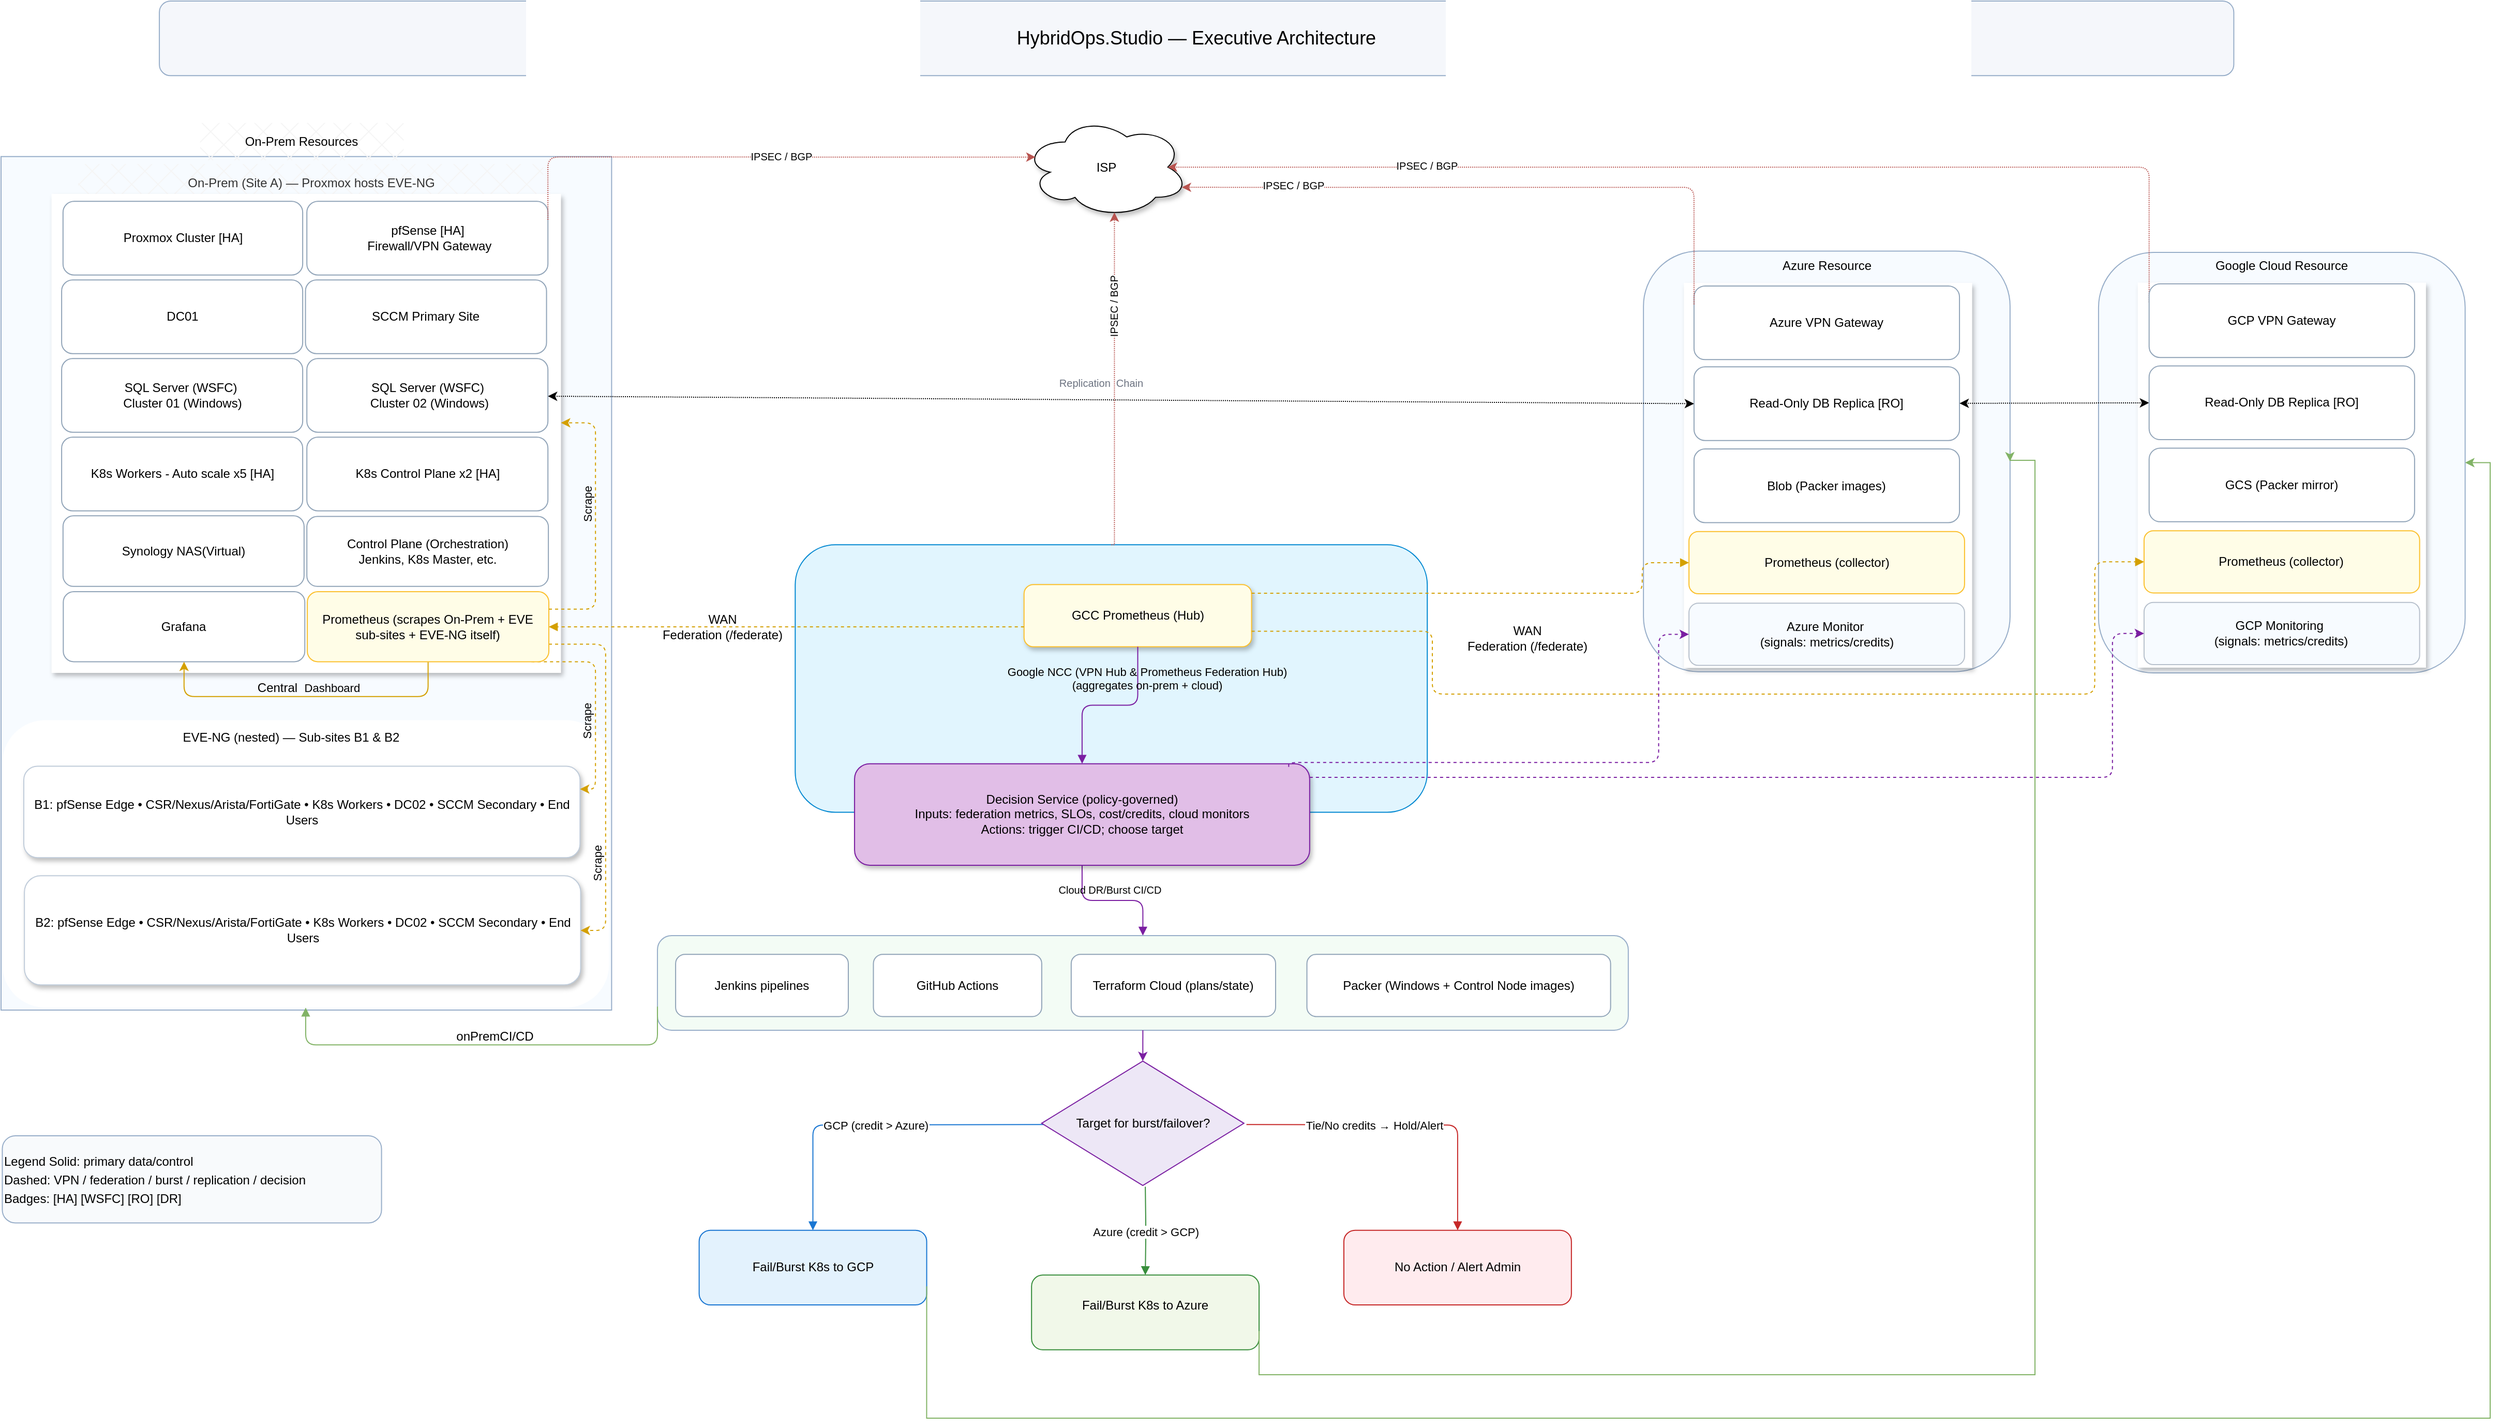<mxfile version="28.2.4">
  <diagram id="WM1Isu5-LlvG-FXGeM5Y" name="Page-6">
    <mxGraphModel dx="2993" dy="2289" grid="0" gridSize="10" guides="1" tooltips="1" connect="1" arrows="1" fold="1" page="1" pageScale="1" pageWidth="850" pageHeight="1100" math="0" shadow="0">
      <root>
        <mxCell id="0" />
        <mxCell id="1" parent="0" />
        <mxCell id="aBWVIliVSUrRq5Qv-qaU-1" value="" style="group" vertex="1" connectable="0" parent="1">
          <mxGeometry x="-775" y="-737" width="2406.25" height="1370" as="geometry" />
        </mxCell>
        <mxCell id="aBWVIliVSUrRq5Qv-qaU-2" value="" style="rounded=1;whiteSpace=wrap;html=1;align=left;verticalAlign=top;spacingTop=28;fontSize=12;strokeColor=#98aec9;fillColor=#f7fbff;" vertex="1" parent="aBWVIliVSUrRq5Qv-qaU-1">
          <mxGeometry x="2027.457" y="242.968" width="354.354" height="406.55" as="geometry" />
        </mxCell>
        <mxCell id="aBWVIliVSUrRq5Qv-qaU-3" value="" style="whiteSpace=wrap;html=1;strokeColor=none;shadow=1;" vertex="1" parent="aBWVIliVSUrRq5Qv-qaU-1">
          <mxGeometry x="2065.337" y="272.22" width="278.596" height="372.209" as="geometry" />
        </mxCell>
        <mxCell id="aBWVIliVSUrRq5Qv-qaU-4" value="" style="rounded=1;whiteSpace=wrap;html=1;align=left;verticalAlign=top;spacingTop=28;fontSize=12;strokeColor=#98aec9;fillColor=#f7fbff;" vertex="1" parent="aBWVIliVSUrRq5Qv-qaU-1">
          <mxGeometry x="1587.569" y="241.765" width="354.354" height="406.55" as="geometry" />
        </mxCell>
        <mxCell id="aBWVIliVSUrRq5Qv-qaU-5" value="" style="whiteSpace=wrap;html=1;strokeColor=none;shadow=1;" vertex="1" parent="aBWVIliVSUrRq5Qv-qaU-1">
          <mxGeometry x="1626.67" y="272.496" width="278.596" height="372.209" as="geometry" />
        </mxCell>
        <mxCell id="aBWVIliVSUrRq5Qv-qaU-6" value="" style="whiteSpace=wrap;html=1;strokeColor=#98AEC9;rounded=0;glass=0;shadow=0;gradientColor=none;fillColor=#F7FBFF;" vertex="1" parent="aBWVIliVSUrRq5Qv-qaU-1">
          <mxGeometry y="150.351" width="590.183" height="825.127" as="geometry" />
        </mxCell>
        <mxCell id="aBWVIliVSUrRq5Qv-qaU-7" value="&lt;div&gt;&lt;br&gt;&lt;/div&gt;" style="rounded=1;whiteSpace=wrap;html=1;align=left;verticalAlign=top;spacingTop=24;fontSize=12;strokeColor=none;fillColor=#ffffff;" vertex="1" parent="aBWVIliVSUrRq5Qv-qaU-1">
          <mxGeometry x="1.222" y="695.224" width="586.518" height="277.849" as="geometry" />
        </mxCell>
        <mxCell id="aBWVIliVSUrRq5Qv-qaU-8" value="HybridOps.Studio — Executive Architecture" style="rounded=1;whiteSpace=wrap;html=1;fontSize=18;strokeColor=#98aec9;fillColor=#f5f7fb;" vertex="1" parent="aBWVIliVSUrRq5Qv-qaU-1">
          <mxGeometry x="153.044" width="2005.157" height="72.169" as="geometry" />
        </mxCell>
        <mxCell id="aBWVIliVSUrRq5Qv-qaU-9" value="&lt;span style=&quot;text-align: left;&quot;&gt;On-Prem (Site A) — Proxmox hosts EVE‑NG&lt;/span&gt;" style="text;align=center;html=1;verticalAlign=middle;whiteSpace=wrap;rounded=0;glass=0;fillStyle=cross-hatch;fillColor=#f5f5f5;fontColor=#333333;strokeColor=none;" vertex="1" parent="aBWVIliVSUrRq5Qv-qaU-1">
          <mxGeometry x="74.537" y="157.568" width="449.664" height="36.084" as="geometry" />
        </mxCell>
        <mxCell id="aBWVIliVSUrRq5Qv-qaU-10" value="" style="group" vertex="1" connectable="0" parent="aBWVIliVSUrRq5Qv-qaU-1">
          <mxGeometry x="47.579" y="193.652" width="655.02" height="863.617" as="geometry" />
        </mxCell>
        <mxCell id="aBWVIliVSUrRq5Qv-qaU-11" value="" style="whiteSpace=wrap;html=1;strokeColor=none;fillColor=default;rounded=0;gradientColor=none;glass=0;shadow=1;" vertex="1" parent="aBWVIliVSUrRq5Qv-qaU-10">
          <mxGeometry x="1.222" y="-7.217" width="492.43" height="463.082" as="geometry" />
        </mxCell>
        <mxCell id="aBWVIliVSUrRq5Qv-qaU-12" value="Proxmox Cluster [HA]" style="rounded=1;whiteSpace=wrap;html=1;fontSize=12;strokeColor=#91a4b8;" vertex="1" parent="aBWVIliVSUrRq5Qv-qaU-10">
          <mxGeometry x="12.341" width="231.659" height="71.245" as="geometry" />
        </mxCell>
        <mxCell id="aBWVIliVSUrRq5Qv-qaU-13" value="pfSense [HA]&lt;div&gt;&lt;span style=&quot;text-wrap-mode: nowrap;&quot;&gt;&amp;nbsp;Firewall/VPN Gateway&lt;/span&gt;&lt;/div&gt;" style="rounded=1;whiteSpace=wrap;html=1;fontSize=12;strokeColor=#91a4b8;" vertex="1" parent="aBWVIliVSUrRq5Qv-qaU-10">
          <mxGeometry x="248.034" width="233.004" height="71.245" as="geometry" />
        </mxCell>
        <mxCell id="aBWVIliVSUrRq5Qv-qaU-14" value="K8s Control Plane x2 [HA]" style="rounded=1;whiteSpace=wrap;html=1;fontSize=12;strokeColor=#91a4b8;" vertex="1" parent="aBWVIliVSUrRq5Qv-qaU-10">
          <mxGeometry x="248.034" y="227.999" width="233.004" height="71.245" as="geometry" />
        </mxCell>
        <mxCell id="aBWVIliVSUrRq5Qv-qaU-15" value="K8s Workers - Auto scale x5 [HA]" style="rounded=1;whiteSpace=wrap;html=1;fontSize=12;strokeColor=#91a4b8;" vertex="1" parent="aBWVIliVSUrRq5Qv-qaU-10">
          <mxGeometry x="10.997" y="227.999" width="233.004" height="71.245" as="geometry" />
        </mxCell>
        <mxCell id="aBWVIliVSUrRq5Qv-qaU-16" value="SCCM Primary Site" style="rounded=1;whiteSpace=wrap;html=1;fontSize=12;strokeColor=#91a4b8;" vertex="1" parent="aBWVIliVSUrRq5Qv-qaU-10">
          <mxGeometry x="246.689" y="75.994" width="233.004" height="71.245" as="geometry" />
        </mxCell>
        <mxCell id="aBWVIliVSUrRq5Qv-qaU-17" value="SQL Server (WSFC)&amp;nbsp;&lt;div&gt;&lt;span style=&quot;background-color: transparent; color: light-dark(rgb(0, 0, 0), rgb(255, 255, 255));&quot;&gt;Cluster 01 (Windows)&lt;/span&gt;&lt;/div&gt;" style="rounded=1;whiteSpace=wrap;html=1;fontSize=12;strokeColor=#91a4b8;" vertex="1" parent="aBWVIliVSUrRq5Qv-qaU-10">
          <mxGeometry x="10.997" y="151.989" width="233.004" height="71.245" as="geometry" />
        </mxCell>
        <mxCell id="aBWVIliVSUrRq5Qv-qaU-18" value="Synology NAS(Virtual&lt;span style=&quot;background-color: transparent; color: light-dark(rgb(0, 0, 0), rgb(255, 255, 255));&quot;&gt;)&lt;/span&gt;" style="rounded=1;whiteSpace=wrap;html=1;fontSize=12;strokeColor=#91a4b8;" vertex="1" parent="aBWVIliVSUrRq5Qv-qaU-10">
          <mxGeometry x="12.341" y="303.993" width="233.004" height="68.276" as="geometry" />
        </mxCell>
        <mxCell id="aBWVIliVSUrRq5Qv-qaU-19" value="Control Plane (Orchestration)&lt;br&gt;Jenkins, K8s Master, etc." style="rounded=1;whiteSpace=wrap;html=1;fontSize=12;strokeColor=#91a4b8;" vertex="1" parent="aBWVIliVSUrRq5Qv-qaU-10">
          <mxGeometry x="248.034" y="304.587" width="233.452" height="67.683" as="geometry" />
        </mxCell>
        <mxCell id="aBWVIliVSUrRq5Qv-qaU-20" value="SQL Server (WSFC)&lt;div&gt;&amp;nbsp;Cluster 02 (Windows)&lt;/div&gt;" style="rounded=1;whiteSpace=wrap;html=1;fontSize=12;strokeColor=#91a4b8;" vertex="1" parent="aBWVIliVSUrRq5Qv-qaU-10">
          <mxGeometry x="248.034" y="151.989" width="233.004" height="71.245" as="geometry" />
        </mxCell>
        <mxCell id="aBWVIliVSUrRq5Qv-qaU-21" value="DC01" style="rounded=1;whiteSpace=wrap;html=1;fontSize=12;strokeColor=#91a4b8;" vertex="1" parent="aBWVIliVSUrRq5Qv-qaU-10">
          <mxGeometry x="10.997" y="75.994" width="233.004" height="71.245" as="geometry" />
        </mxCell>
        <mxCell id="aBWVIliVSUrRq5Qv-qaU-22" value="&lt;span style=&quot;color: rgb(0, 0, 0);&quot;&gt;On-Prem Resources&lt;/span&gt;" style="text;align=center;html=1;verticalAlign=middle;whiteSpace=wrap;rounded=0;glass=0;fillStyle=cross-hatch;fillColor=#f5f5f5;fontColor=#333333;strokeColor=none;" vertex="1" parent="aBWVIliVSUrRq5Qv-qaU-1">
          <mxGeometry x="192.439" y="117.875" width="196.764" height="36.084" as="geometry" />
        </mxCell>
        <mxCell id="aBWVIliVSUrRq5Qv-qaU-23" value="" style="rounded=1;whiteSpace=wrap;html=1;fillColor=#e1f5fe;strokeColor=#0288d1;container=0;movable=1;resizable=1;rotatable=1;deletable=1;editable=1;locked=0;connectable=1;" vertex="1" parent="aBWVIliVSUrRq5Qv-qaU-1">
          <mxGeometry x="767.666" y="525.628" width="610.956" height="258.604" as="geometry" />
        </mxCell>
        <mxCell id="aBWVIliVSUrRq5Qv-qaU-24" style="edgeStyle=orthogonalEdgeStyle;rounded=1;endArrow=block;dashed=0;strokeColor=#7b1fa2;" edge="1" parent="aBWVIliVSUrRq5Qv-qaU-1" source="aBWVIliVSUrRq5Qv-qaU-26" target="aBWVIliVSUrRq5Qv-qaU-53">
          <mxGeometry relative="1" as="geometry">
            <mxPoint x="1085.363" y="879.254" as="targetPoint" />
          </mxGeometry>
        </mxCell>
        <mxCell id="aBWVIliVSUrRq5Qv-qaU-25" value="GCC Prometheus (Hub)" style="shape=rectangle;rounded=1;whiteSpace=wrap;html=1;fillColor=#fffde7;strokeColor=#fbc02d;shadow=1;" vertex="1" parent="aBWVIliVSUrRq5Qv-qaU-1">
          <mxGeometry x="988.832" y="564.118" width="219.944" height="60.14" as="geometry" />
        </mxCell>
        <mxCell id="aBWVIliVSUrRq5Qv-qaU-26" value="Decision Service (policy-governed)&lt;br&gt;Inputs: federation metrics, SLOs, cost/credits, cloud monitors&lt;br&gt;Actions: trigger CI/CD; choose target" style="shape=rectangle;rounded=1;whiteSpace=wrap;html=1;fillColor=#e1bee7;strokeColor=#7B1FA2;shadow=1;" vertex="1" parent="aBWVIliVSUrRq5Qv-qaU-1">
          <mxGeometry x="825.023" y="737.323" width="439.888" height="98.115" as="geometry" />
        </mxCell>
        <mxCell id="aBWVIliVSUrRq5Qv-qaU-27" value="" style="edgeStyle=orthogonalEdgeStyle;endArrow=block;endFill=1;strokeColor=#7b1fa2;" edge="1" parent="aBWVIliVSUrRq5Qv-qaU-1" source="aBWVIliVSUrRq5Qv-qaU-25" target="aBWVIliVSUrRq5Qv-qaU-26">
          <mxGeometry relative="1" as="geometry" />
        </mxCell>
        <mxCell id="aBWVIliVSUrRq5Qv-qaU-28" value="Google NCC (VPN Hub &amp; Prometheus Federation Hub)&#xa;(aggregates on‑prem + cloud)" style="edgeLabel;align=center;verticalAlign=middle;resizable=0;points=[];labelBackgroundColor=none;spacing=1;spacingTop=0;convertToSvg=1;" vertex="1" connectable="0" parent="aBWVIliVSUrRq5Qv-qaU-27">
          <mxGeometry x="-0.581" y="1" relative="1" as="geometry">
            <mxPoint x="8" y="-5" as="offset" />
          </mxGeometry>
        </mxCell>
        <mxCell id="aBWVIliVSUrRq5Qv-qaU-29" value="B2: pfSense Edge • CSR/Nexus/Arista/FortiGate • K8s Workers • DC02 • SCCM Secondary • End Users" style="rounded=1;whiteSpace=wrap;html=1;fontSize=12;strokeColor=#c0ccda;shadow=1;" vertex="1" parent="aBWVIliVSUrRq5Qv-qaU-1">
          <mxGeometry x="22.605" y="845.575" width="537.641" height="105.607" as="geometry" />
        </mxCell>
        <mxCell id="aBWVIliVSUrRq5Qv-qaU-30" value="B1: pfSense Edge • CSR/Nexus/Arista/FortiGate • K8s Workers • DC02 • SCCM Secondary • End Users" style="rounded=1;whiteSpace=wrap;html=1;fontSize=12;strokeColor=#c0ccda;shadow=1;" vertex="1" parent="aBWVIliVSUrRq5Qv-qaU-1">
          <mxGeometry x="21.994" y="739.728" width="537.641" height="88.408" as="geometry" />
        </mxCell>
        <mxCell id="aBWVIliVSUrRq5Qv-qaU-31" value="Grafana" style="rounded=1;whiteSpace=wrap;html=1;fontSize=12;strokeColor=#91a4b8;" vertex="1" parent="aBWVIliVSUrRq5Qv-qaU-1">
          <mxGeometry x="60.179" y="571.01" width="233.452" height="67.683" as="geometry" />
        </mxCell>
        <mxCell id="aBWVIliVSUrRq5Qv-qaU-32" style="edgeStyle=orthogonalEdgeStyle;curved=0;rounded=1;orthogonalLoop=1;jettySize=auto;html=1;exitX=0.5;exitY=1;exitDx=0;exitDy=0;strokeColor=#D4A000;entryX=0.5;entryY=1;entryDx=0;entryDy=0;" edge="1" parent="aBWVIliVSUrRq5Qv-qaU-1" source="aBWVIliVSUrRq5Qv-qaU-38" target="aBWVIliVSUrRq5Qv-qaU-31">
          <mxGeometry relative="1" as="geometry">
            <mxPoint x="413.312" y="638.692" as="sourcePoint" />
            <mxPoint x="177.483" y="638.692" as="targetPoint" />
            <Array as="points">
              <mxPoint x="413.312" y="672.371" />
              <mxPoint x="177.483" y="672.371" />
            </Array>
          </mxGeometry>
        </mxCell>
        <mxCell id="aBWVIliVSUrRq5Qv-qaU-33" value="&lt;span&gt;&lt;span style=&quot;font-size: 12px; text-wrap-mode: wrap;&quot;&gt;Central&amp;nbsp;&amp;nbsp;&lt;/span&gt;Dashboard&lt;/span&gt;" style="edgeLabel;html=1;align=center;verticalAlign=middle;resizable=0;points=[];labelBackgroundColor=none;" vertex="1" connectable="0" parent="aBWVIliVSUrRq5Qv-qaU-32">
          <mxGeometry x="-0.102" relative="1" as="geometry">
            <mxPoint x="-14" y="-9" as="offset" />
          </mxGeometry>
        </mxCell>
        <mxCell id="aBWVIliVSUrRq5Qv-qaU-34" style="edgeStyle=orthogonalEdgeStyle;rounded=1;orthogonalLoop=1;jettySize=auto;html=1;exitX=1;exitY=0.75;exitDx=0;exitDy=0;elbow=vertical;curved=0;startSize=6;strokeColor=#D4A000;dashed=1;" edge="1" parent="aBWVIliVSUrRq5Qv-qaU-1" source="aBWVIliVSUrRq5Qv-qaU-38" target="aBWVIliVSUrRq5Qv-qaU-29">
          <mxGeometry relative="1" as="geometry">
            <mxPoint x="700.156" y="683.196" as="sourcePoint" />
            <mxPoint x="610.956" y="737.322" as="targetPoint" />
            <Array as="points">
              <mxPoint x="584.379" y="621.853" />
              <mxPoint x="584.379" y="898.499" />
            </Array>
          </mxGeometry>
        </mxCell>
        <mxCell id="aBWVIliVSUrRq5Qv-qaU-35" value="Scrape" style="edgeLabel;html=1;align=center;verticalAlign=middle;resizable=0;points=[];labelBackgroundColor=none;horizontal=0;" vertex="1" connectable="0" parent="aBWVIliVSUrRq5Qv-qaU-34">
          <mxGeometry x="0.56" y="-2" relative="1" as="geometry">
            <mxPoint x="-6" y="-10" as="offset" />
          </mxGeometry>
        </mxCell>
        <mxCell id="aBWVIliVSUrRq5Qv-qaU-36" style="edgeStyle=orthogonalEdgeStyle;rounded=1;orthogonalLoop=1;jettySize=auto;html=1;exitX=0.905;exitY=0.982;exitDx=0;exitDy=0;entryX=1;entryY=0.25;entryDx=0;entryDy=0;elbow=vertical;curved=0;startSize=6;strokeColor=#D4A000;exitPerimeter=0;dashed=1;" edge="1" parent="aBWVIliVSUrRq5Qv-qaU-1" source="aBWVIliVSUrRq5Qv-qaU-38" target="aBWVIliVSUrRq5Qv-qaU-30">
          <mxGeometry relative="1" as="geometry">
            <Array as="points">
              <mxPoint x="507.399" y="638.692" />
              <mxPoint x="574.604" y="638.692" />
              <mxPoint x="574.604" y="761.378" />
            </Array>
          </mxGeometry>
        </mxCell>
        <mxCell id="aBWVIliVSUrRq5Qv-qaU-37" value="Scrape" style="edgeLabel;html=1;align=center;verticalAlign=middle;resizable=0;points=[];labelBackgroundColor=none;horizontal=0;" vertex="1" connectable="0" parent="aBWVIliVSUrRq5Qv-qaU-36">
          <mxGeometry x="0.265" y="1" relative="1" as="geometry">
            <mxPoint x="-9" y="-4" as="offset" />
          </mxGeometry>
        </mxCell>
        <mxCell id="aBWVIliVSUrRq5Qv-qaU-38" value="Prometheus (scrapes On‑Prem + EVE sub‑sites + EVE‑NG itself)" style="rounded=1;whiteSpace=wrap;html=1;fontSize=12;strokeColor=#FBC02D;fillColor=#FFFDE7;" vertex="1" parent="aBWVIliVSUrRq5Qv-qaU-1">
          <mxGeometry x="296.069" y="571.01" width="233.452" height="67.683" as="geometry" />
        </mxCell>
        <mxCell id="aBWVIliVSUrRq5Qv-qaU-39" style="edgeStyle=orthogonalEdgeStyle;curved=0;rounded=1;orthogonalLoop=1;jettySize=auto;html=1;exitX=1;exitY=0.25;exitDx=0;exitDy=0;strokeColor=#D4A000;dashed=1;" edge="1" parent="aBWVIliVSUrRq5Qv-qaU-1" source="aBWVIliVSUrRq5Qv-qaU-38" target="aBWVIliVSUrRq5Qv-qaU-11">
          <mxGeometry relative="1" as="geometry">
            <Array as="points">
              <mxPoint x="574.604" y="588.174" />
              <mxPoint x="574.604" y="407.752" />
            </Array>
            <mxPoint x="844.647" y="431.809" as="sourcePoint" />
          </mxGeometry>
        </mxCell>
        <mxCell id="aBWVIliVSUrRq5Qv-qaU-40" value="Scrape" style="edgeLabel;html=1;align=center;verticalAlign=middle;resizable=0;points=[];labelBackgroundColor=none;horizontal=0;" vertex="1" connectable="0" parent="aBWVIliVSUrRq5Qv-qaU-39">
          <mxGeometry x="0.322" relative="1" as="geometry">
            <mxPoint x="-8" y="25" as="offset" />
          </mxGeometry>
        </mxCell>
        <mxCell id="aBWVIliVSUrRq5Qv-qaU-41" value="ISP" style="shape=cloud;whiteSpace=wrap;html=1;shadow=1;" vertex="1" parent="aBWVIliVSUrRq5Qv-qaU-1">
          <mxGeometry x="988.832" y="111.861" width="158.849" height="97.428" as="geometry" />
        </mxCell>
        <mxCell id="aBWVIliVSUrRq5Qv-qaU-42" value="" style="edgeStyle=orthogonalEdgeStyle;endArrow=block;dashed=1;strokeColor=#d4a000;rounded=1;entryX=0;entryY=0.5;entryDx=0;entryDy=0;exitX=1;exitY=0.75;exitDx=0;exitDy=0;" edge="1" parent="aBWVIliVSUrRq5Qv-qaU-1" source="aBWVIliVSUrRq5Qv-qaU-25" target="aBWVIliVSUrRq5Qv-qaU-71">
          <mxGeometry relative="1" as="geometry">
            <mxPoint x="1344.409" y="669.965" as="sourcePoint" />
            <mxPoint x="2071.446" y="572.213" as="targetPoint" />
            <Array as="points">
              <mxPoint x="1383.51" y="609.824" />
              <mxPoint x="1383.51" y="669.965" />
              <mxPoint x="2023.792" y="669.965" />
              <mxPoint x="2023.792" y="542.467" />
            </Array>
          </mxGeometry>
        </mxCell>
        <mxCell id="aBWVIliVSUrRq5Qv-qaU-43" value="Replication&amp;nbsp; Chain" style="whiteSpace=wrap;html=1;fontSize=10;strokeColor=none;fillColor=none;fontColor=#6b7280;" vertex="1" parent="aBWVIliVSUrRq5Qv-qaU-1">
          <mxGeometry x="989.981" y="357.234" width="146.629" height="24.056" as="geometry" />
        </mxCell>
        <mxCell id="aBWVIliVSUrRq5Qv-qaU-44" style="edgeStyle=orthogonalEdgeStyle;rounded=0;orthogonalLoop=1;jettySize=auto;html=1;exitX=0.5;exitY=0;exitDx=0;exitDy=0;entryX=0.55;entryY=0.95;entryDx=0;entryDy=0;entryPerimeter=0;fillColor=#f8cecc;strokeColor=#b85450;dashed=1;dashPattern=1 1;" edge="1" parent="aBWVIliVSUrRq5Qv-qaU-1" source="aBWVIliVSUrRq5Qv-qaU-23" target="aBWVIliVSUrRq5Qv-qaU-41">
          <mxGeometry relative="1" as="geometry">
            <Array as="points">
              <mxPoint x="1075.588" y="525.628" />
            </Array>
          </mxGeometry>
        </mxCell>
        <mxCell id="aBWVIliVSUrRq5Qv-qaU-45" value="IPSEC / BGP" style="edgeLabel;html=1;align=center;verticalAlign=middle;resizable=0;points=[];horizontal=0;fontSize=10;" vertex="1" connectable="0" parent="aBWVIliVSUrRq5Qv-qaU-44">
          <mxGeometry x="0.396" y="-1" relative="1" as="geometry">
            <mxPoint x="-2" y="-7" as="offset" />
          </mxGeometry>
        </mxCell>
        <mxCell id="aBWVIliVSUrRq5Qv-qaU-46" style="edgeStyle=orthogonalEdgeStyle;rounded=1;orthogonalLoop=1;jettySize=auto;html=1;exitX=0;exitY=0.25;exitDx=0;exitDy=0;curved=0;entryX=0.875;entryY=0.5;entryDx=0;entryDy=0;entryPerimeter=0;fillColor=#f8cecc;strokeColor=#b85450;dashed=1;dashPattern=1 1;" edge="1" parent="aBWVIliVSUrRq5Qv-qaU-1" source="aBWVIliVSUrRq5Qv-qaU-74" target="aBWVIliVSUrRq5Qv-qaU-41">
          <mxGeometry relative="1" as="geometry">
            <mxPoint x="1186.709" y="10.753" as="targetPoint" />
            <mxPoint x="2076.334" y="274.625" as="sourcePoint" />
            <Array as="points">
              <mxPoint x="2076.334" y="161.176" />
            </Array>
          </mxGeometry>
        </mxCell>
        <mxCell id="aBWVIliVSUrRq5Qv-qaU-47" value="IPSEC / BGP" style="edgeLabel;html=1;align=center;verticalAlign=middle;resizable=0;points=[];fontSize=10;" vertex="1" connectable="0" parent="aBWVIliVSUrRq5Qv-qaU-46">
          <mxGeometry x="0.539" y="-2" relative="1" as="geometry">
            <mxPoint x="1" as="offset" />
          </mxGeometry>
        </mxCell>
        <mxCell id="aBWVIliVSUrRq5Qv-qaU-48" style="edgeStyle=orthogonalEdgeStyle;rounded=1;orthogonalLoop=1;jettySize=auto;html=1;exitX=1;exitY=0.25;exitDx=0;exitDy=0;entryX=0.07;entryY=0.4;entryDx=0;entryDy=0;entryPerimeter=0;curved=0;fillColor=#f8cecc;strokeColor=#b85450;dashed=1;dashPattern=1 1;" edge="1" parent="aBWVIliVSUrRq5Qv-qaU-1" source="aBWVIliVSUrRq5Qv-qaU-13" target="aBWVIliVSUrRq5Qv-qaU-41">
          <mxGeometry relative="1" as="geometry">
            <Array as="points">
              <mxPoint x="529" y="151" />
            </Array>
          </mxGeometry>
        </mxCell>
        <mxCell id="aBWVIliVSUrRq5Qv-qaU-49" value="IPSEC / BGP" style="edgeLabel;html=1;align=center;verticalAlign=middle;resizable=0;points=[];fontSize=10;" vertex="1" connectable="0" parent="aBWVIliVSUrRq5Qv-qaU-48">
          <mxGeometry x="0.073" relative="1" as="geometry">
            <mxPoint y="-1" as="offset" />
          </mxGeometry>
        </mxCell>
        <mxCell id="aBWVIliVSUrRq5Qv-qaU-50" value="" style="edgeStyle=orthogonalEdgeStyle;endArrow=block;dashed=1;strokeColor=#d4a000;rounded=1;" edge="1" parent="aBWVIliVSUrRq5Qv-qaU-1" source="aBWVIliVSUrRq5Qv-qaU-25" target="aBWVIliVSUrRq5Qv-qaU-38">
          <mxGeometry relative="1" as="geometry">
            <mxPoint x="982.723" y="604.412" as="sourcePoint" />
            <mxPoint x="575.826" y="605.013" as="targetPoint" />
            <Array as="points">
              <mxPoint x="844.647" y="605.013" />
              <mxPoint x="844.647" y="605.013" />
            </Array>
          </mxGeometry>
        </mxCell>
        <mxCell id="aBWVIliVSUrRq5Qv-qaU-51" value="&lt;div&gt;&lt;span style=&quot;font-size: 12px;&quot;&gt;WAN&lt;/span&gt;&lt;/div&gt;&lt;span style=&quot;font-size: 12px;&quot;&gt;Federation (/federate)&lt;/span&gt;" style="edgeLabel;html=1;align=center;verticalAlign=middle;resizable=0;points=[];labelBackgroundColor=none;" vertex="1" connectable="0" parent="aBWVIliVSUrRq5Qv-qaU-50">
          <mxGeometry x="-0.097" y="-2" relative="1" as="geometry">
            <mxPoint x="-85" y="2" as="offset" />
          </mxGeometry>
        </mxCell>
        <mxCell id="aBWVIliVSUrRq5Qv-qaU-52" value="" style="group" vertex="1" connectable="0" parent="aBWVIliVSUrRq5Qv-qaU-1">
          <mxGeometry x="634.478" y="903.526" width="938.428" height="91.414" as="geometry" />
        </mxCell>
        <mxCell id="aBWVIliVSUrRq5Qv-qaU-53" value="" style="rounded=1;whiteSpace=wrap;html=1;align=left;verticalAlign=top;spacingTop=24;strokeColor=#98aec9;fillColor=#f3fcf5;" vertex="1" parent="aBWVIliVSUrRq5Qv-qaU-52">
          <mxGeometry width="938.428" height="91.414" as="geometry" />
        </mxCell>
        <mxCell id="aBWVIliVSUrRq5Qv-qaU-54" value="Jenkins pipelines" style="rounded=1;whiteSpace=wrap;html=1;strokeColor=#91a4b8;" vertex="1" parent="aBWVIliVSUrRq5Qv-qaU-52">
          <mxGeometry x="17.571" y="18.042" width="166.938" height="60.14" as="geometry" />
        </mxCell>
        <mxCell id="aBWVIliVSUrRq5Qv-qaU-55" value="GitHub Actions" style="rounded=1;whiteSpace=wrap;html=1;strokeColor=#91a4b8;" vertex="1" parent="aBWVIliVSUrRq5Qv-qaU-52">
          <mxGeometry x="208.764" y="18.042" width="162.698" height="60.14" as="geometry" />
        </mxCell>
        <mxCell id="aBWVIliVSUrRq5Qv-qaU-56" value="Terraform Cloud (plans/state)" style="rounded=1;whiteSpace=wrap;html=1;strokeColor=#91a4b8;" vertex="1" parent="aBWVIliVSUrRq5Qv-qaU-52">
          <mxGeometry x="399.944" y="18.042" width="197.571" height="60.14" as="geometry" />
        </mxCell>
        <mxCell id="aBWVIliVSUrRq5Qv-qaU-57" value="Packer (Windows + Control Node images)" style="rounded=1;whiteSpace=wrap;html=1;strokeColor=#91a4b8;" vertex="1" parent="aBWVIliVSUrRq5Qv-qaU-52">
          <mxGeometry x="627.782" y="18.042" width="293.54" height="60.14" as="geometry" />
        </mxCell>
        <mxCell id="aBWVIliVSUrRq5Qv-qaU-58" style="edgeStyle=orthogonalEdgeStyle;rounded=0;orthogonalLoop=1;jettySize=auto;html=1;exitX=0.5;exitY=1;exitDx=0;exitDy=0;entryX=0.5;entryY=0;entryDx=0;entryDy=0;strokeColor=#7B1FA2;" edge="1" parent="aBWVIliVSUrRq5Qv-qaU-1" source="aBWVIliVSUrRq5Qv-qaU-53" target="aBWVIliVSUrRq5Qv-qaU-86">
          <mxGeometry relative="1" as="geometry" />
        </mxCell>
        <mxCell id="aBWVIliVSUrRq5Qv-qaU-59" value="&lt;span style=&quot;text-align: left;&quot;&gt;Azure Resource&lt;/span&gt;" style="text;html=1;align=center;verticalAlign=middle;whiteSpace=wrap;rounded=0;shadow=0;" vertex="1" parent="aBWVIliVSUrRq5Qv-qaU-1">
          <mxGeometry x="1709.76" y="237.771" width="109.972" height="36.084" as="geometry" />
        </mxCell>
        <mxCell id="aBWVIliVSUrRq5Qv-qaU-60" value="Prometheus (collector)" style="shape=rectangle;rounded=1;whiteSpace=wrap;html=1;fillColor=#fffde7;strokeColor=#fbc02d;" vertex="1" parent="aBWVIliVSUrRq5Qv-qaU-1">
          <mxGeometry x="1631.558" y="512.89" width="266.377" height="60.14" as="geometry" />
        </mxCell>
        <mxCell id="aBWVIliVSUrRq5Qv-qaU-61" value="&lt;span style=&quot;background-color: transparent; color: light-dark(rgb(0, 0, 0), rgb(255, 255, 255));&quot;&gt;Blob (Packer images)&lt;/span&gt;" style="rounded=1;whiteSpace=wrap;html=1;fontSize=12;strokeColor=#91a4b8;" vertex="1" parent="aBWVIliVSUrRq5Qv-qaU-1">
          <mxGeometry x="1636.446" y="433.011" width="256.601" height="71.242" as="geometry" />
        </mxCell>
        <mxCell id="aBWVIliVSUrRq5Qv-qaU-62" value="Read‑Only DB Replica [RO]" style="rounded=1;whiteSpace=wrap;html=1;fontSize=12;strokeColor=#91a4b8;" vertex="1" parent="aBWVIliVSUrRq5Qv-qaU-1">
          <mxGeometry x="1636.446" y="353.626" width="256.601" height="71.242" as="geometry" />
        </mxCell>
        <mxCell id="aBWVIliVSUrRq5Qv-qaU-63" value="&lt;span style=&quot;text-wrap-mode: nowrap;&quot;&gt;Azure VPN Gateway&lt;/span&gt;" style="rounded=1;whiteSpace=wrap;html=1;fontSize=12;strokeColor=#91a4b8;" vertex="1" parent="aBWVIliVSUrRq5Qv-qaU-1">
          <mxGeometry x="1636.446" y="275.443" width="256.601" height="71.242" as="geometry" />
        </mxCell>
        <mxCell id="aBWVIliVSUrRq5Qv-qaU-64" value="Azure Monitor&amp;nbsp;&lt;div&gt;&lt;span style=&quot;background-color: transparent; color: light-dark(rgb(0, 0, 0), rgb(255, 255, 255));&quot;&gt;(signals: metrics/credits)&lt;/span&gt;&lt;/div&gt;" style="shape=rectangle;rounded=1;whiteSpace=wrap;html=1;fillColor=#F7FBFF;strokeColor=#B7C0CC;" vertex="1" parent="aBWVIliVSUrRq5Qv-qaU-1">
          <mxGeometry x="1631.558" y="582.16" width="266.377" height="60.14" as="geometry" />
        </mxCell>
        <mxCell id="aBWVIliVSUrRq5Qv-qaU-65" value="" style="edgeStyle=orthogonalEdgeStyle;endArrow=block;dashed=1;strokeColor=#d4a000;rounded=1;entryX=0;entryY=0.5;entryDx=0;entryDy=0;" edge="1" parent="aBWVIliVSUrRq5Qv-qaU-1" source="aBWVIliVSUrRq5Qv-qaU-25" target="aBWVIliVSUrRq5Qv-qaU-60">
          <mxGeometry relative="1" as="geometry">
            <mxPoint x="1284.535" y="572.525" as="sourcePoint" />
            <mxPoint x="1565.575" y="571.335" as="targetPoint" />
            <Array as="points">
              <mxPoint x="1586.347" y="572.537" />
              <mxPoint x="1586.347" y="542.467" />
            </Array>
          </mxGeometry>
        </mxCell>
        <mxCell id="aBWVIliVSUrRq5Qv-qaU-66" value="&lt;div&gt;&lt;span style=&quot;font-size: 12px;&quot;&gt;WAN&lt;/span&gt;&lt;/div&gt;&lt;span style=&quot;font-size: 12px;&quot;&gt;Federation (/federate)&lt;/span&gt;" style="edgeLabel;html=1;align=center;verticalAlign=middle;resizable=0;points=[];labelBackgroundColor=none;" vertex="1" connectable="0" parent="aBWVIliVSUrRq5Qv-qaU-65">
          <mxGeometry x="-0.097" y="-2" relative="1" as="geometry">
            <mxPoint x="62" y="41" as="offset" />
          </mxGeometry>
        </mxCell>
        <mxCell id="aBWVIliVSUrRq5Qv-qaU-67" value="" style="endArrow=classic;startArrow=classic;html=1;rounded=0;entryX=0;entryY=0.5;entryDx=0;entryDy=0;dashed=1;dashPattern=1 1;" edge="1" parent="aBWVIliVSUrRq5Qv-qaU-1" source="aBWVIliVSUrRq5Qv-qaU-20" target="aBWVIliVSUrRq5Qv-qaU-62">
          <mxGeometry width="50" height="50" relative="1" as="geometry">
            <mxPoint x="1003.495" y="708.455" as="sourcePoint" />
            <mxPoint x="1064.591" y="648.314" as="targetPoint" />
            <Array as="points" />
          </mxGeometry>
        </mxCell>
        <mxCell id="aBWVIliVSUrRq5Qv-qaU-68" value="" style="endArrow=classic;startArrow=classic;html=1;rounded=0;exitX=0;exitY=0.5;exitDx=0;exitDy=0;dashed=1;dashPattern=1 1;" edge="1" parent="aBWVIliVSUrRq5Qv-qaU-1" source="aBWVIliVSUrRq5Qv-qaU-73" target="aBWVIliVSUrRq5Qv-qaU-62">
          <mxGeometry width="50" height="50" relative="1" as="geometry">
            <mxPoint x="2076.334" y="388.429" as="sourcePoint" />
            <mxPoint x="1808.356" y="663.951" as="targetPoint" />
          </mxGeometry>
        </mxCell>
        <mxCell id="aBWVIliVSUrRq5Qv-qaU-69" style="edgeStyle=orthogonalEdgeStyle;rounded=1;orthogonalLoop=1;jettySize=auto;html=1;exitX=0.954;exitY=0.031;exitDx=0;exitDy=0;curved=0;dashed=1;strokeColor=#7B1FA2;entryX=0;entryY=0.5;entryDx=0;entryDy=0;exitPerimeter=0;" edge="1" parent="aBWVIliVSUrRq5Qv-qaU-1" source="aBWVIliVSUrRq5Qv-qaU-26" target="aBWVIliVSUrRq5Qv-qaU-64">
          <mxGeometry relative="1" as="geometry">
            <mxPoint x="1790.406" y="686.804" as="targetPoint" />
            <Array as="points">
              <mxPoint x="1244.212" y="736.119" />
              <mxPoint x="1602.232" y="736.119" />
              <mxPoint x="1602.232" y="612.23" />
            </Array>
          </mxGeometry>
        </mxCell>
        <mxCell id="aBWVIliVSUrRq5Qv-qaU-70" value="&lt;span style=&quot;text-align: left;&quot;&gt;Google Cloud Resource&lt;/span&gt;" style="text;html=1;align=center;verticalAlign=middle;whiteSpace=wrap;rounded=0;shadow=0;" vertex="1" parent="aBWVIliVSUrRq5Qv-qaU-1">
          <mxGeometry x="2119.101" y="238.156" width="171.068" height="36.084" as="geometry" />
        </mxCell>
        <mxCell id="aBWVIliVSUrRq5Qv-qaU-71" value="Prometheus (collector)" style="shape=rectangle;rounded=1;whiteSpace=wrap;html=1;fillColor=#fffde7;strokeColor=#fbc02d;" vertex="1" parent="aBWVIliVSUrRq5Qv-qaU-1">
          <mxGeometry x="2071.446" y="512.072" width="266.377" height="60.14" as="geometry" />
        </mxCell>
        <mxCell id="aBWVIliVSUrRq5Qv-qaU-72" value="GCS (Packer mirror)" style="rounded=1;whiteSpace=wrap;html=1;fontSize=12;strokeColor=#91a4b8;" vertex="1" parent="aBWVIliVSUrRq5Qv-qaU-1">
          <mxGeometry x="2076.334" y="432.194" width="256.601" height="71.242" as="geometry" />
        </mxCell>
        <mxCell id="aBWVIliVSUrRq5Qv-qaU-73" value="Read‑Only DB Replica [RO]" style="rounded=1;whiteSpace=wrap;html=1;fontSize=12;strokeColor=#91a4b8;" vertex="1" parent="aBWVIliVSUrRq5Qv-qaU-1">
          <mxGeometry x="2076.334" y="352.808" width="256.601" height="71.242" as="geometry" />
        </mxCell>
        <mxCell id="aBWVIliVSUrRq5Qv-qaU-74" value="&lt;span style=&quot;text-wrap-mode: nowrap;&quot;&gt;GCP VPN Gateway&lt;/span&gt;" style="rounded=1;whiteSpace=wrap;html=1;fontSize=12;strokeColor=#91a4b8;" vertex="1" parent="aBWVIliVSUrRq5Qv-qaU-1">
          <mxGeometry x="2076.334" y="273.423" width="256.601" height="71.242" as="geometry" />
        </mxCell>
        <mxCell id="aBWVIliVSUrRq5Qv-qaU-75" value="GCP Monitoring&amp;nbsp;&lt;div&gt;(signals: metrics/credits)&lt;/div&gt;" style="shape=rectangle;rounded=1;whiteSpace=wrap;html=1;fillColor=#F7FBFF;strokeColor=#B7C0CC;" vertex="1" parent="aBWVIliVSUrRq5Qv-qaU-1">
          <mxGeometry x="2071.446" y="581.342" width="266.377" height="60.14" as="geometry" />
        </mxCell>
        <mxCell id="aBWVIliVSUrRq5Qv-qaU-76" style="edgeStyle=orthogonalEdgeStyle;rounded=1;orthogonalLoop=1;jettySize=auto;html=1;curved=0;dashed=1;strokeColor=#7B1FA2;entryX=0;entryY=0.5;entryDx=0;entryDy=0;" edge="1" parent="aBWVIliVSUrRq5Qv-qaU-1" source="aBWVIliVSUrRq5Qv-qaU-26" target="aBWVIliVSUrRq5Qv-qaU-75">
          <mxGeometry relative="1" as="geometry">
            <mxPoint x="1675.547" y="827.533" as="sourcePoint" />
            <mxPoint x="2194.859" y="672.371" as="targetPoint" />
            <Array as="points">
              <mxPoint x="2040.898" y="750.553" />
              <mxPoint x="2040.898" y="611.027" />
            </Array>
          </mxGeometry>
        </mxCell>
        <mxCell id="aBWVIliVSUrRq5Qv-qaU-77" style="edgeStyle=orthogonalEdgeStyle;rounded=1;orthogonalLoop=1;jettySize=auto;html=1;exitX=0;exitY=0.25;exitDx=0;exitDy=0;entryX=0.96;entryY=0.7;entryDx=0;entryDy=0;entryPerimeter=0;curved=0;fillColor=#f8cecc;strokeColor=#b85450;dashed=1;dashPattern=1 1;" edge="1" parent="aBWVIliVSUrRq5Qv-qaU-1" source="aBWVIliVSUrRq5Qv-qaU-63" target="aBWVIliVSUrRq5Qv-qaU-41">
          <mxGeometry relative="1" as="geometry">
            <Array as="points">
              <mxPoint x="1636.446" y="180.421" />
            </Array>
          </mxGeometry>
        </mxCell>
        <mxCell id="aBWVIliVSUrRq5Qv-qaU-78" value="IPSEC / BGP" style="edgeLabel;html=1;align=center;verticalAlign=middle;resizable=0;points=[];fontSize=10;" vertex="1" connectable="0" parent="aBWVIliVSUrRq5Qv-qaU-77">
          <mxGeometry x="0.646" relative="1" as="geometry">
            <mxPoint y="-2" as="offset" />
          </mxGeometry>
        </mxCell>
        <mxCell id="aBWVIliVSUrRq5Qv-qaU-79" value="" style="group" vertex="1" connectable="0" parent="aBWVIliVSUrRq5Qv-qaU-1">
          <mxGeometry x="674.805" y="1024.79" width="843.119" height="279.052" as="geometry" />
        </mxCell>
        <mxCell id="aBWVIliVSUrRq5Qv-qaU-80" value="&lt;div&gt;Fail/Burst K8s to GCP&lt;/div&gt;" style="shape=rectangle;rounded=1;whiteSpace=wrap;html=1;fillColor=#e3f2fd;strokeColor=#1976d2;" vertex="1" parent="aBWVIliVSUrRq5Qv-qaU-79">
          <mxGeometry y="163.582" width="219.944" height="72.169" as="geometry" />
        </mxCell>
        <mxCell id="aBWVIliVSUrRq5Qv-qaU-81" value="Fail/Burst K8s to Azure&lt;div&gt;&lt;br&gt;&lt;/div&gt;" style="shape=rectangle;rounded=1;whiteSpace=wrap;html=1;fillColor=#f1f8e9;strokeColor=#388e3c;" vertex="1" parent="aBWVIliVSUrRq5Qv-qaU-79">
          <mxGeometry x="321.29" y="206.883" width="219.944" height="72.169" as="geometry" />
        </mxCell>
        <mxCell id="aBWVIliVSUrRq5Qv-qaU-82" value="No Action / Alert Admin" style="shape=rectangle;rounded=1;whiteSpace=wrap;html=1;fillColor=#ffebee;strokeColor=#c62828;" vertex="1" parent="aBWVIliVSUrRq5Qv-qaU-79">
          <mxGeometry x="623.175" y="163.582" width="219.944" height="72.169" as="geometry" />
        </mxCell>
        <mxCell id="aBWVIliVSUrRq5Qv-qaU-83" value="GCP (credit &gt; Azure)" style="edgeStyle=orthogonalEdgeStyle;endArrow=block;endFill=1;strokeColor=#1976d2;" edge="1" parent="aBWVIliVSUrRq5Qv-qaU-79" target="aBWVIliVSUrRq5Qv-qaU-80">
          <mxGeometry relative="1" as="geometry">
            <mxPoint x="333.509" y="61.347" as="sourcePoint" />
          </mxGeometry>
        </mxCell>
        <mxCell id="aBWVIliVSUrRq5Qv-qaU-84" value="Azure (credit &gt; GCP)" style="edgeStyle=orthogonalEdgeStyle;endArrow=block;endFill=1;strokeColor=#388e3c;" edge="1" parent="aBWVIliVSUrRq5Qv-qaU-79" target="aBWVIliVSUrRq5Qv-qaU-81">
          <mxGeometry relative="1" as="geometry">
            <mxPoint x="431.262" y="121.484" as="sourcePoint" />
          </mxGeometry>
        </mxCell>
        <mxCell id="aBWVIliVSUrRq5Qv-qaU-85" value="Tie/No credits → Hold/Alert" style="edgeStyle=orthogonalEdgeStyle;endArrow=block;endFill=1;strokeColor=#c62828;" edge="1" parent="aBWVIliVSUrRq5Qv-qaU-79" target="aBWVIliVSUrRq5Qv-qaU-82">
          <mxGeometry x="-0.188" relative="1" as="geometry">
            <mxPoint x="529.015" y="61.347" as="sourcePoint" />
            <mxPoint as="offset" />
          </mxGeometry>
        </mxCell>
        <mxCell id="aBWVIliVSUrRq5Qv-qaU-86" value="Target for burst/failover?" style="shape=rhombus;whiteSpace=wrap;html=1;fillColor=#ede7f6;strokeColor=#7b1fa2;shadow=0;" vertex="1" parent="aBWVIliVSUrRq5Qv-qaU-79">
          <mxGeometry x="331.065" width="195.506" height="120.281" as="geometry" />
        </mxCell>
        <mxCell id="aBWVIliVSUrRq5Qv-qaU-87" value="&lt;div style=&quot;line-height: 150%;&quot;&gt;Legend Solid: primary data/control&amp;nbsp;&lt;div&gt;Dashed: VPN / federation / burst / replication / decision&amp;nbsp;&lt;/div&gt;&lt;div&gt;Badges: [HA] [WSFC] [RO] [DR]&lt;/div&gt;&lt;/div&gt;" style="rounded=1;whiteSpace=wrap;html=1;strokeColor=#98aec9;fillColor=#f8fafc;align=left;shadow=0;" vertex="1" parent="aBWVIliVSUrRq5Qv-qaU-1">
          <mxGeometry x="1.218" y="1097.0" width="366.574" height="84.197" as="geometry" />
        </mxCell>
        <mxCell id="aBWVIliVSUrRq5Qv-qaU-88" value="&lt;span style=&quot;forced-color-adjust: none; font-family: Helvetica; font-size: 12px; font-style: normal; font-variant-ligatures: normal; font-variant-caps: normal; font-weight: 400; letter-spacing: normal; orphans: 2; text-align: left; text-indent: 0px; text-transform: none; widows: 2; word-spacing: 0px; -webkit-text-stroke-width: 0px; text-decoration-thickness: initial; text-decoration-style: initial; text-decoration-color: initial; white-space: pre;&quot;&gt;&lt;span style=&quot;white-space: pre;&quot;&gt;&amp;nbsp;&amp;nbsp;&amp;nbsp;&amp;nbsp;&lt;/span&gt;&lt;/span&gt;&lt;span style=&quot;forced-color-adjust: none; font-family: Helvetica; font-size: 12px; font-style: normal; font-variant-ligatures: normal; font-variant-caps: normal; font-weight: 400; letter-spacing: normal; orphans: 2; text-align: left; text-indent: 0px; text-transform: none; widows: 2; word-spacing: 0px; -webkit-text-stroke-width: 0px; text-decoration-thickness: initial; text-decoration-style: initial; text-decoration-color: initial; white-space: pre;&quot;&gt;&lt;span style=&quot;white-space: pre;&quot;&gt;&amp;nbsp;&amp;nbsp;&amp;nbsp;&amp;nbsp;&lt;/span&gt;&lt;/span&gt;&lt;span style=&quot;forced-color-adjust: none; font-family: Helvetica; font-size: 12px; font-style: normal; font-variant-ligatures: normal; font-variant-caps: normal; font-weight: 400; letter-spacing: normal; orphans: 2; text-align: left; text-indent: 0px; text-transform: none; widows: 2; word-spacing: 0px; -webkit-text-stroke-width: 0px; text-decoration-thickness: initial; text-decoration-style: initial; text-decoration-color: initial; white-space: pre;&quot;&gt;&lt;span style=&quot;white-space: pre;&quot;&gt;&amp;nbsp;&amp;nbsp;&amp;nbsp;&amp;nbsp;&lt;/span&gt;&lt;/span&gt;&lt;span style=&quot;forced-color-adjust: none; font-family: Helvetica; font-size: 12px; font-style: normal; font-variant-ligatures: normal; font-variant-caps: normal; font-weight: 400; letter-spacing: normal; orphans: 2; text-align: left; text-indent: 0px; text-transform: none; widows: 2; word-spacing: 0px; -webkit-text-stroke-width: 0px; text-decoration-thickness: initial; text-decoration-style: initial; text-decoration-color: initial; white-space: pre;&quot;&gt;&lt;span style=&quot;white-space: pre;&quot;&gt;&amp;nbsp;&amp;nbsp;&amp;nbsp;&amp;nbsp;&lt;/span&gt;&lt;/span&gt;&lt;span style=&quot;forced-color-adjust: none; font-family: Helvetica; font-size: 12px; font-style: normal; font-variant-ligatures: normal; font-variant-caps: normal; font-weight: 400; letter-spacing: normal; orphans: 2; text-align: left; text-indent: 0px; text-transform: none; widows: 2; word-spacing: 0px; -webkit-text-stroke-width: 0px; text-decoration-thickness: initial; text-decoration-style: initial; text-decoration-color: initial; white-space: pre;&quot;&gt;&lt;span style=&quot;white-space: pre;&quot;&gt;&amp;nbsp;&amp;nbsp;&amp;nbsp;&amp;nbsp;&lt;/span&gt;&lt;/span&gt;&lt;span style=&quot;font-family: Helvetica; font-size: 12px; font-style: normal; font-variant-ligatures: normal; font-variant-caps: normal; font-weight: 400; letter-spacing: normal; orphans: 2; text-align: left; text-indent: 0px; text-transform: none; widows: 2; word-spacing: 0px; -webkit-text-stroke-width: 0px; white-space: normal; text-decoration-thickness: initial; text-decoration-style: initial; text-decoration-color: initial; float: none; display: inline !important;&quot;&gt;EVE‑NG (nested) — Sub‑sites B1 &amp;amp; B2&lt;/span&gt;" style="text;whiteSpace=wrap;html=1;fontColor=default;labelBackgroundColor=none;" vertex="1" parent="aBWVIliVSUrRq5Qv-qaU-1">
          <mxGeometry x="106.905" y="697.629" width="371.461" height="43.301" as="geometry" />
        </mxCell>
        <mxCell id="aBWVIliVSUrRq5Qv-qaU-89" style="edgeStyle=orthogonalEdgeStyle;rounded=1;endArrow=block;dashed=0;strokeColor=#82b366;exitX=0;exitY=0.75;exitDx=0;exitDy=0;entryX=0.5;entryY=1;entryDx=0;entryDy=0;fillColor=#d5e8d4;" edge="1" parent="aBWVIliVSUrRq5Qv-qaU-1" source="aBWVIliVSUrRq5Qv-qaU-53" target="aBWVIliVSUrRq5Qv-qaU-7">
          <mxGeometry relative="1" as="geometry">
            <mxPoint x="438.972" y="1076.514" as="targetPoint" />
            <mxPoint x="380.32" y="1009.157" as="sourcePoint" />
            <Array as="points">
              <mxPoint x="634.172" y="1009.157" />
              <mxPoint x="294.481" y="1009.157" />
            </Array>
          </mxGeometry>
        </mxCell>
        <mxCell id="aBWVIliVSUrRq5Qv-qaU-90" value="&lt;span style=&quot;font-size: 12px; text-align: left; text-wrap-mode: wrap;&quot;&gt;onPremCI/CD&lt;/span&gt;" style="edgeLabel;html=1;align=center;verticalAlign=middle;resizable=0;points=[];labelBackgroundColor=none;" vertex="1" connectable="0" parent="aBWVIliVSUrRq5Qv-qaU-89">
          <mxGeometry x="-0.233" y="1" relative="1" as="geometry">
            <mxPoint x="-36" y="-9" as="offset" />
          </mxGeometry>
        </mxCell>
        <mxCell id="aBWVIliVSUrRq5Qv-qaU-91" style="edgeStyle=orthogonalEdgeStyle;rounded=0;orthogonalLoop=1;jettySize=auto;html=1;exitX=1;exitY=0.75;exitDx=0;exitDy=0;entryX=1;entryY=0.5;entryDx=0;entryDy=0;fillColor=#d5e8d4;strokeColor=#82b366;" edge="1" parent="aBWVIliVSUrRq5Qv-qaU-1" source="aBWVIliVSUrRq5Qv-qaU-81" target="aBWVIliVSUrRq5Qv-qaU-4">
          <mxGeometry relative="1" as="geometry">
            <Array as="points">
              <mxPoint x="1216" y="1328" />
              <mxPoint x="1966" y="1328" />
              <mxPoint x="1966" y="444" />
              <mxPoint x="1942" y="444" />
            </Array>
          </mxGeometry>
        </mxCell>
        <mxCell id="aBWVIliVSUrRq5Qv-qaU-92" style="edgeStyle=orthogonalEdgeStyle;rounded=0;orthogonalLoop=1;jettySize=auto;html=1;exitX=1;exitY=0.75;exitDx=0;exitDy=0;entryX=1;entryY=0.5;entryDx=0;entryDy=0;fillColor=#d5e8d4;strokeColor=#82b366;" edge="1" parent="aBWVIliVSUrRq5Qv-qaU-1" source="aBWVIliVSUrRq5Qv-qaU-80" target="aBWVIliVSUrRq5Qv-qaU-2">
          <mxGeometry relative="1" as="geometry">
            <Array as="points">
              <mxPoint x="895" y="1370" />
              <mxPoint x="2406" y="1370" />
              <mxPoint x="2406" y="446" />
            </Array>
          </mxGeometry>
        </mxCell>
        <mxCell id="aBWVIliVSUrRq5Qv-qaU-93" value="&lt;span style=&quot;text-align: left;&quot;&gt;Cloud DR/Burst&amp;nbsp;&lt;/span&gt;&lt;span style=&quot;text-align: left;&quot;&gt;CI/CD&lt;/span&gt;" style="text;strokeColor=none;align=center;fillColor=none;html=1;verticalAlign=middle;whiteSpace=wrap;rounded=0;fontSize=10;" vertex="1" parent="aBWVIliVSUrRq5Qv-qaU-1">
          <mxGeometry x="986.388" y="840.764" width="172.29" height="36.084" as="geometry" />
        </mxCell>
      </root>
    </mxGraphModel>
  </diagram>
</mxfile>
